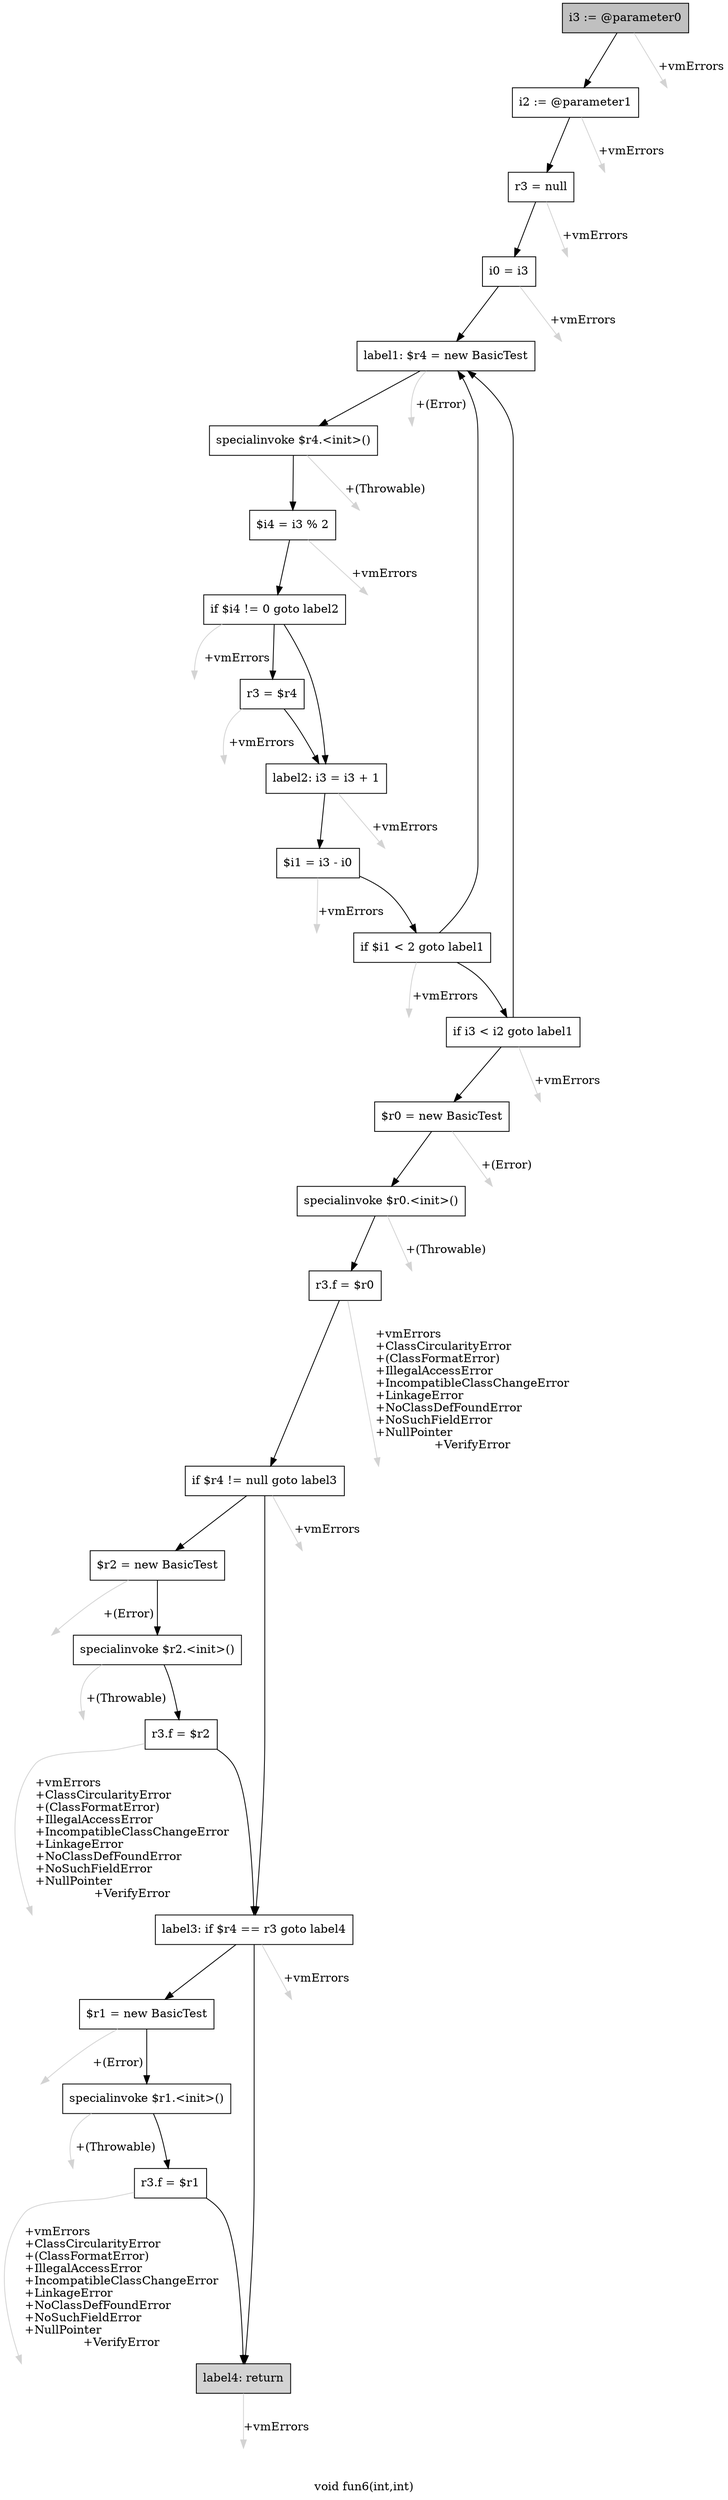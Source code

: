 digraph "void fun6(int,int)" {
    label="void fun6(int,int)";
    node [shape=box];
    "0" [style=filled,fillcolor=gray,label="i3 := @parameter0",];
    "1" [label="i2 := @parameter1",];
    "0"->"1" [color=black,];
    "25" [style=invis,label="Esc",];
    "0"->"25" [color=lightgray,label="\l+vmErrors",];
    "2" [label="r3 = null",];
    "1"->"2" [color=black,];
    "26" [style=invis,label="Esc",];
    "1"->"26" [color=lightgray,label="\l+vmErrors",];
    "3" [label="i0 = i3",];
    "2"->"3" [color=black,];
    "27" [style=invis,label="Esc",];
    "2"->"27" [color=lightgray,label="\l+vmErrors",];
    "4" [label="label1: $r4 = new BasicTest",];
    "3"->"4" [color=black,];
    "28" [style=invis,label="Esc",];
    "3"->"28" [color=lightgray,label="\l+vmErrors",];
    "5" [label="specialinvoke $r4.<init>()",];
    "4"->"5" [color=black,];
    "29" [style=invis,label="Esc",];
    "4"->"29" [color=lightgray,label="\l+(Error)",];
    "6" [label="$i4 = i3 % 2",];
    "5"->"6" [color=black,];
    "30" [style=invis,label="Esc",];
    "5"->"30" [color=lightgray,label="\l+(Throwable)",];
    "7" [label="if $i4 != 0 goto label2",];
    "6"->"7" [color=black,];
    "31" [style=invis,label="Esc",];
    "6"->"31" [color=lightgray,label="\l+vmErrors",];
    "8" [label="r3 = $r4",];
    "7"->"8" [color=black,];
    "9" [label="label2: i3 = i3 + 1",];
    "7"->"9" [color=black,];
    "32" [style=invis,label="Esc",];
    "7"->"32" [color=lightgray,label="\l+vmErrors",];
    "8"->"9" [color=black,];
    "33" [style=invis,label="Esc",];
    "8"->"33" [color=lightgray,label="\l+vmErrors",];
    "10" [label="$i1 = i3 - i0",];
    "9"->"10" [color=black,];
    "34" [style=invis,label="Esc",];
    "9"->"34" [color=lightgray,label="\l+vmErrors",];
    "11" [label="if $i1 < 2 goto label1",];
    "10"->"11" [color=black,];
    "35" [style=invis,label="Esc",];
    "10"->"35" [color=lightgray,label="\l+vmErrors",];
    "11"->"4" [color=black,];
    "12" [label="if i3 < i2 goto label1",];
    "11"->"12" [color=black,];
    "36" [style=invis,label="Esc",];
    "11"->"36" [color=lightgray,label="\l+vmErrors",];
    "12"->"4" [color=black,];
    "13" [label="$r0 = new BasicTest",];
    "12"->"13" [color=black,];
    "37" [style=invis,label="Esc",];
    "12"->"37" [color=lightgray,label="\l+vmErrors",];
    "14" [label="specialinvoke $r0.<init>()",];
    "13"->"14" [color=black,];
    "38" [style=invis,label="Esc",];
    "13"->"38" [color=lightgray,label="\l+(Error)",];
    "15" [label="r3.f = $r0",];
    "14"->"15" [color=black,];
    "39" [style=invis,label="Esc",];
    "14"->"39" [color=lightgray,label="\l+(Throwable)",];
    "16" [label="if $r4 != null goto label3",];
    "15"->"16" [color=black,];
    "40" [style=invis,label="Esc",];
    "15"->"40" [color=lightgray,label="\l+vmErrors\l+ClassCircularityError\l+(ClassFormatError)\l+IllegalAccessError\l+IncompatibleClassChangeError\l+LinkageError\l+NoClassDefFoundError\l+NoSuchFieldError\l+NullPointer\l+VerifyError",];
    "17" [label="$r2 = new BasicTest",];
    "16"->"17" [color=black,];
    "20" [label="label3: if $r4 == r3 goto label4",];
    "16"->"20" [color=black,];
    "41" [style=invis,label="Esc",];
    "16"->"41" [color=lightgray,label="\l+vmErrors",];
    "18" [label="specialinvoke $r2.<init>()",];
    "17"->"18" [color=black,];
    "42" [style=invis,label="Esc",];
    "17"->"42" [color=lightgray,label="\l+(Error)",];
    "19" [label="r3.f = $r2",];
    "18"->"19" [color=black,];
    "43" [style=invis,label="Esc",];
    "18"->"43" [color=lightgray,label="\l+(Throwable)",];
    "19"->"20" [color=black,];
    "44" [style=invis,label="Esc",];
    "19"->"44" [color=lightgray,label="\l+vmErrors\l+ClassCircularityError\l+(ClassFormatError)\l+IllegalAccessError\l+IncompatibleClassChangeError\l+LinkageError\l+NoClassDefFoundError\l+NoSuchFieldError\l+NullPointer\l+VerifyError",];
    "21" [label="$r1 = new BasicTest",];
    "20"->"21" [color=black,];
    "24" [style=filled,fillcolor=lightgray,label="label4: return",];
    "20"->"24" [color=black,];
    "45" [style=invis,label="Esc",];
    "20"->"45" [color=lightgray,label="\l+vmErrors",];
    "22" [label="specialinvoke $r1.<init>()",];
    "21"->"22" [color=black,];
    "46" [style=invis,label="Esc",];
    "21"->"46" [color=lightgray,label="\l+(Error)",];
    "23" [label="r3.f = $r1",];
    "22"->"23" [color=black,];
    "47" [style=invis,label="Esc",];
    "22"->"47" [color=lightgray,label="\l+(Throwable)",];
    "23"->"24" [color=black,];
    "48" [style=invis,label="Esc",];
    "23"->"48" [color=lightgray,label="\l+vmErrors\l+ClassCircularityError\l+(ClassFormatError)\l+IllegalAccessError\l+IncompatibleClassChangeError\l+LinkageError\l+NoClassDefFoundError\l+NoSuchFieldError\l+NullPointer\l+VerifyError",];
    "49" [style=invis,label="Esc",];
    "24"->"49" [color=lightgray,label="\l+vmErrors",];
}
